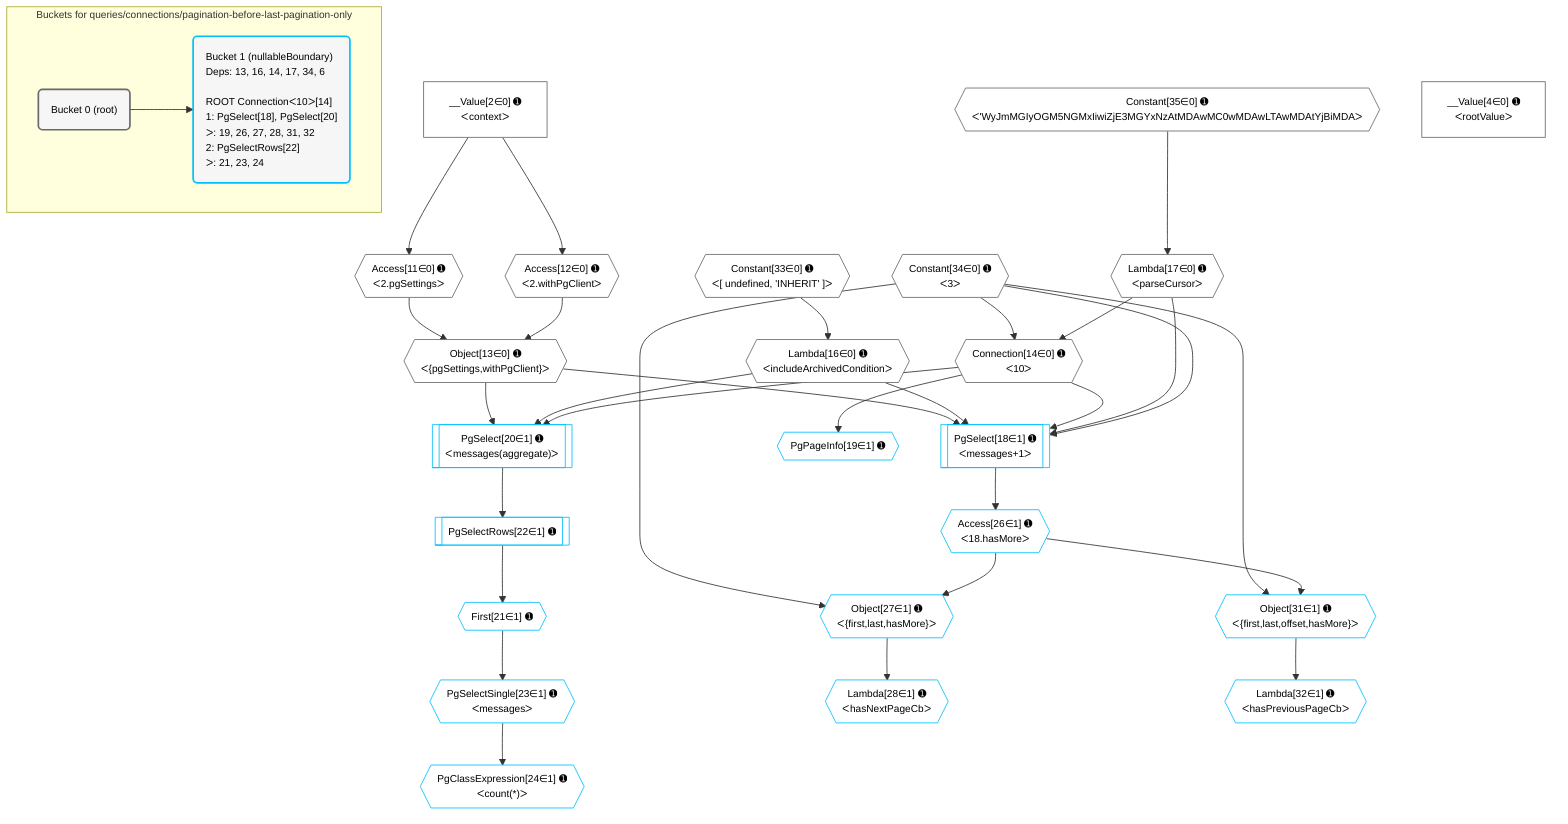 %%{init: {'themeVariables': { 'fontSize': '12px'}}}%%
graph TD
    classDef path fill:#eee,stroke:#000,color:#000
    classDef plan fill:#fff,stroke-width:1px,color:#000
    classDef itemplan fill:#fff,stroke-width:2px,color:#000
    classDef unbatchedplan fill:#dff,stroke-width:1px,color:#000
    classDef sideeffectplan fill:#fcc,stroke-width:2px,color:#000
    classDef bucket fill:#f6f6f6,color:#000,stroke-width:2px,text-align:left

    subgraph "Buckets for queries/connections/pagination-before-last-pagination-only"
    Bucket0("Bucket 0 (root)"):::bucket
    Bucket1("Bucket 1 (nullableBoundary)<br />Deps: 13, 16, 14, 17, 34, 6<br /><br />ROOT Connectionᐸ10ᐳ[14]<br />1: PgSelect[18], PgSelect[20]<br />ᐳ: 19, 26, 27, 28, 31, 32<br />2: PgSelectRows[22]<br />ᐳ: 21, 23, 24"):::bucket
    end
    Bucket0 --> Bucket1

    %% plan dependencies
    Object13{{"Object[13∈0] ➊<br />ᐸ{pgSettings,withPgClient}ᐳ"}}:::plan
    Access11{{"Access[11∈0] ➊<br />ᐸ2.pgSettingsᐳ"}}:::plan
    Access12{{"Access[12∈0] ➊<br />ᐸ2.withPgClientᐳ"}}:::plan
    Access11 & Access12 --> Object13
    Connection14{{"Connection[14∈0] ➊<br />ᐸ10ᐳ"}}:::plan
    Constant34{{"Constant[34∈0] ➊<br />ᐸ3ᐳ"}}:::plan
    Lambda17{{"Lambda[17∈0] ➊<br />ᐸparseCursorᐳ"}}:::plan
    Constant34 & Lambda17 --> Connection14
    __Value2["__Value[2∈0] ➊<br />ᐸcontextᐳ"]:::plan
    __Value2 --> Access11
    __Value2 --> Access12
    Lambda16{{"Lambda[16∈0] ➊<br />ᐸincludeArchivedConditionᐳ"}}:::plan
    Constant33{{"Constant[33∈0] ➊<br />ᐸ[ undefined, 'INHERIT' ]ᐳ"}}:::plan
    Constant33 --> Lambda16
    Constant35{{"Constant[35∈0] ➊<br />ᐸ'WyJmMGIyOGM5NGMxIiwiZjE3MGYxNzAtMDAwMC0wMDAwLTAwMDAtYjBiMDAᐳ"}}:::plan
    Constant35 --> Lambda17
    __Value4["__Value[4∈0] ➊<br />ᐸrootValueᐳ"]:::plan
    PgSelect18[["PgSelect[18∈1] ➊<br />ᐸmessages+1ᐳ"]]:::plan
    Object13 & Lambda16 & Connection14 & Lambda17 & Constant34 --> PgSelect18
    Object31{{"Object[31∈1] ➊<br />ᐸ{first,last,offset,hasMore}ᐳ"}}:::plan
    Access26{{"Access[26∈1] ➊<br />ᐸ18.hasMoreᐳ"}}:::plan
    Constant34 & Access26 --> Object31
    PgSelect20[["PgSelect[20∈1] ➊<br />ᐸmessages(aggregate)ᐳ"]]:::plan
    Object13 & Lambda16 & Connection14 --> PgSelect20
    Object27{{"Object[27∈1] ➊<br />ᐸ{first,last,hasMore}ᐳ"}}:::plan
    Constant34 & Access26 --> Object27
    PgPageInfo19{{"PgPageInfo[19∈1] ➊"}}:::plan
    Connection14 --> PgPageInfo19
    First21{{"First[21∈1] ➊"}}:::plan
    PgSelectRows22[["PgSelectRows[22∈1] ➊"]]:::plan
    PgSelectRows22 --> First21
    PgSelect20 --> PgSelectRows22
    PgSelectSingle23{{"PgSelectSingle[23∈1] ➊<br />ᐸmessagesᐳ"}}:::plan
    First21 --> PgSelectSingle23
    PgClassExpression24{{"PgClassExpression[24∈1] ➊<br />ᐸcount(*)ᐳ"}}:::plan
    PgSelectSingle23 --> PgClassExpression24
    PgSelect18 --> Access26
    Lambda28{{"Lambda[28∈1] ➊<br />ᐸhasNextPageCbᐳ"}}:::plan
    Object27 --> Lambda28
    Lambda32{{"Lambda[32∈1] ➊<br />ᐸhasPreviousPageCbᐳ"}}:::plan
    Object31 --> Lambda32

    %% define steps
    classDef bucket0 stroke:#696969
    class Bucket0,__Value2,__Value4,Access11,Access12,Object13,Connection14,Lambda16,Lambda17,Constant33,Constant34,Constant35 bucket0
    classDef bucket1 stroke:#00bfff
    class Bucket1,PgSelect18,PgPageInfo19,PgSelect20,First21,PgSelectRows22,PgSelectSingle23,PgClassExpression24,Access26,Object27,Lambda28,Object31,Lambda32 bucket1